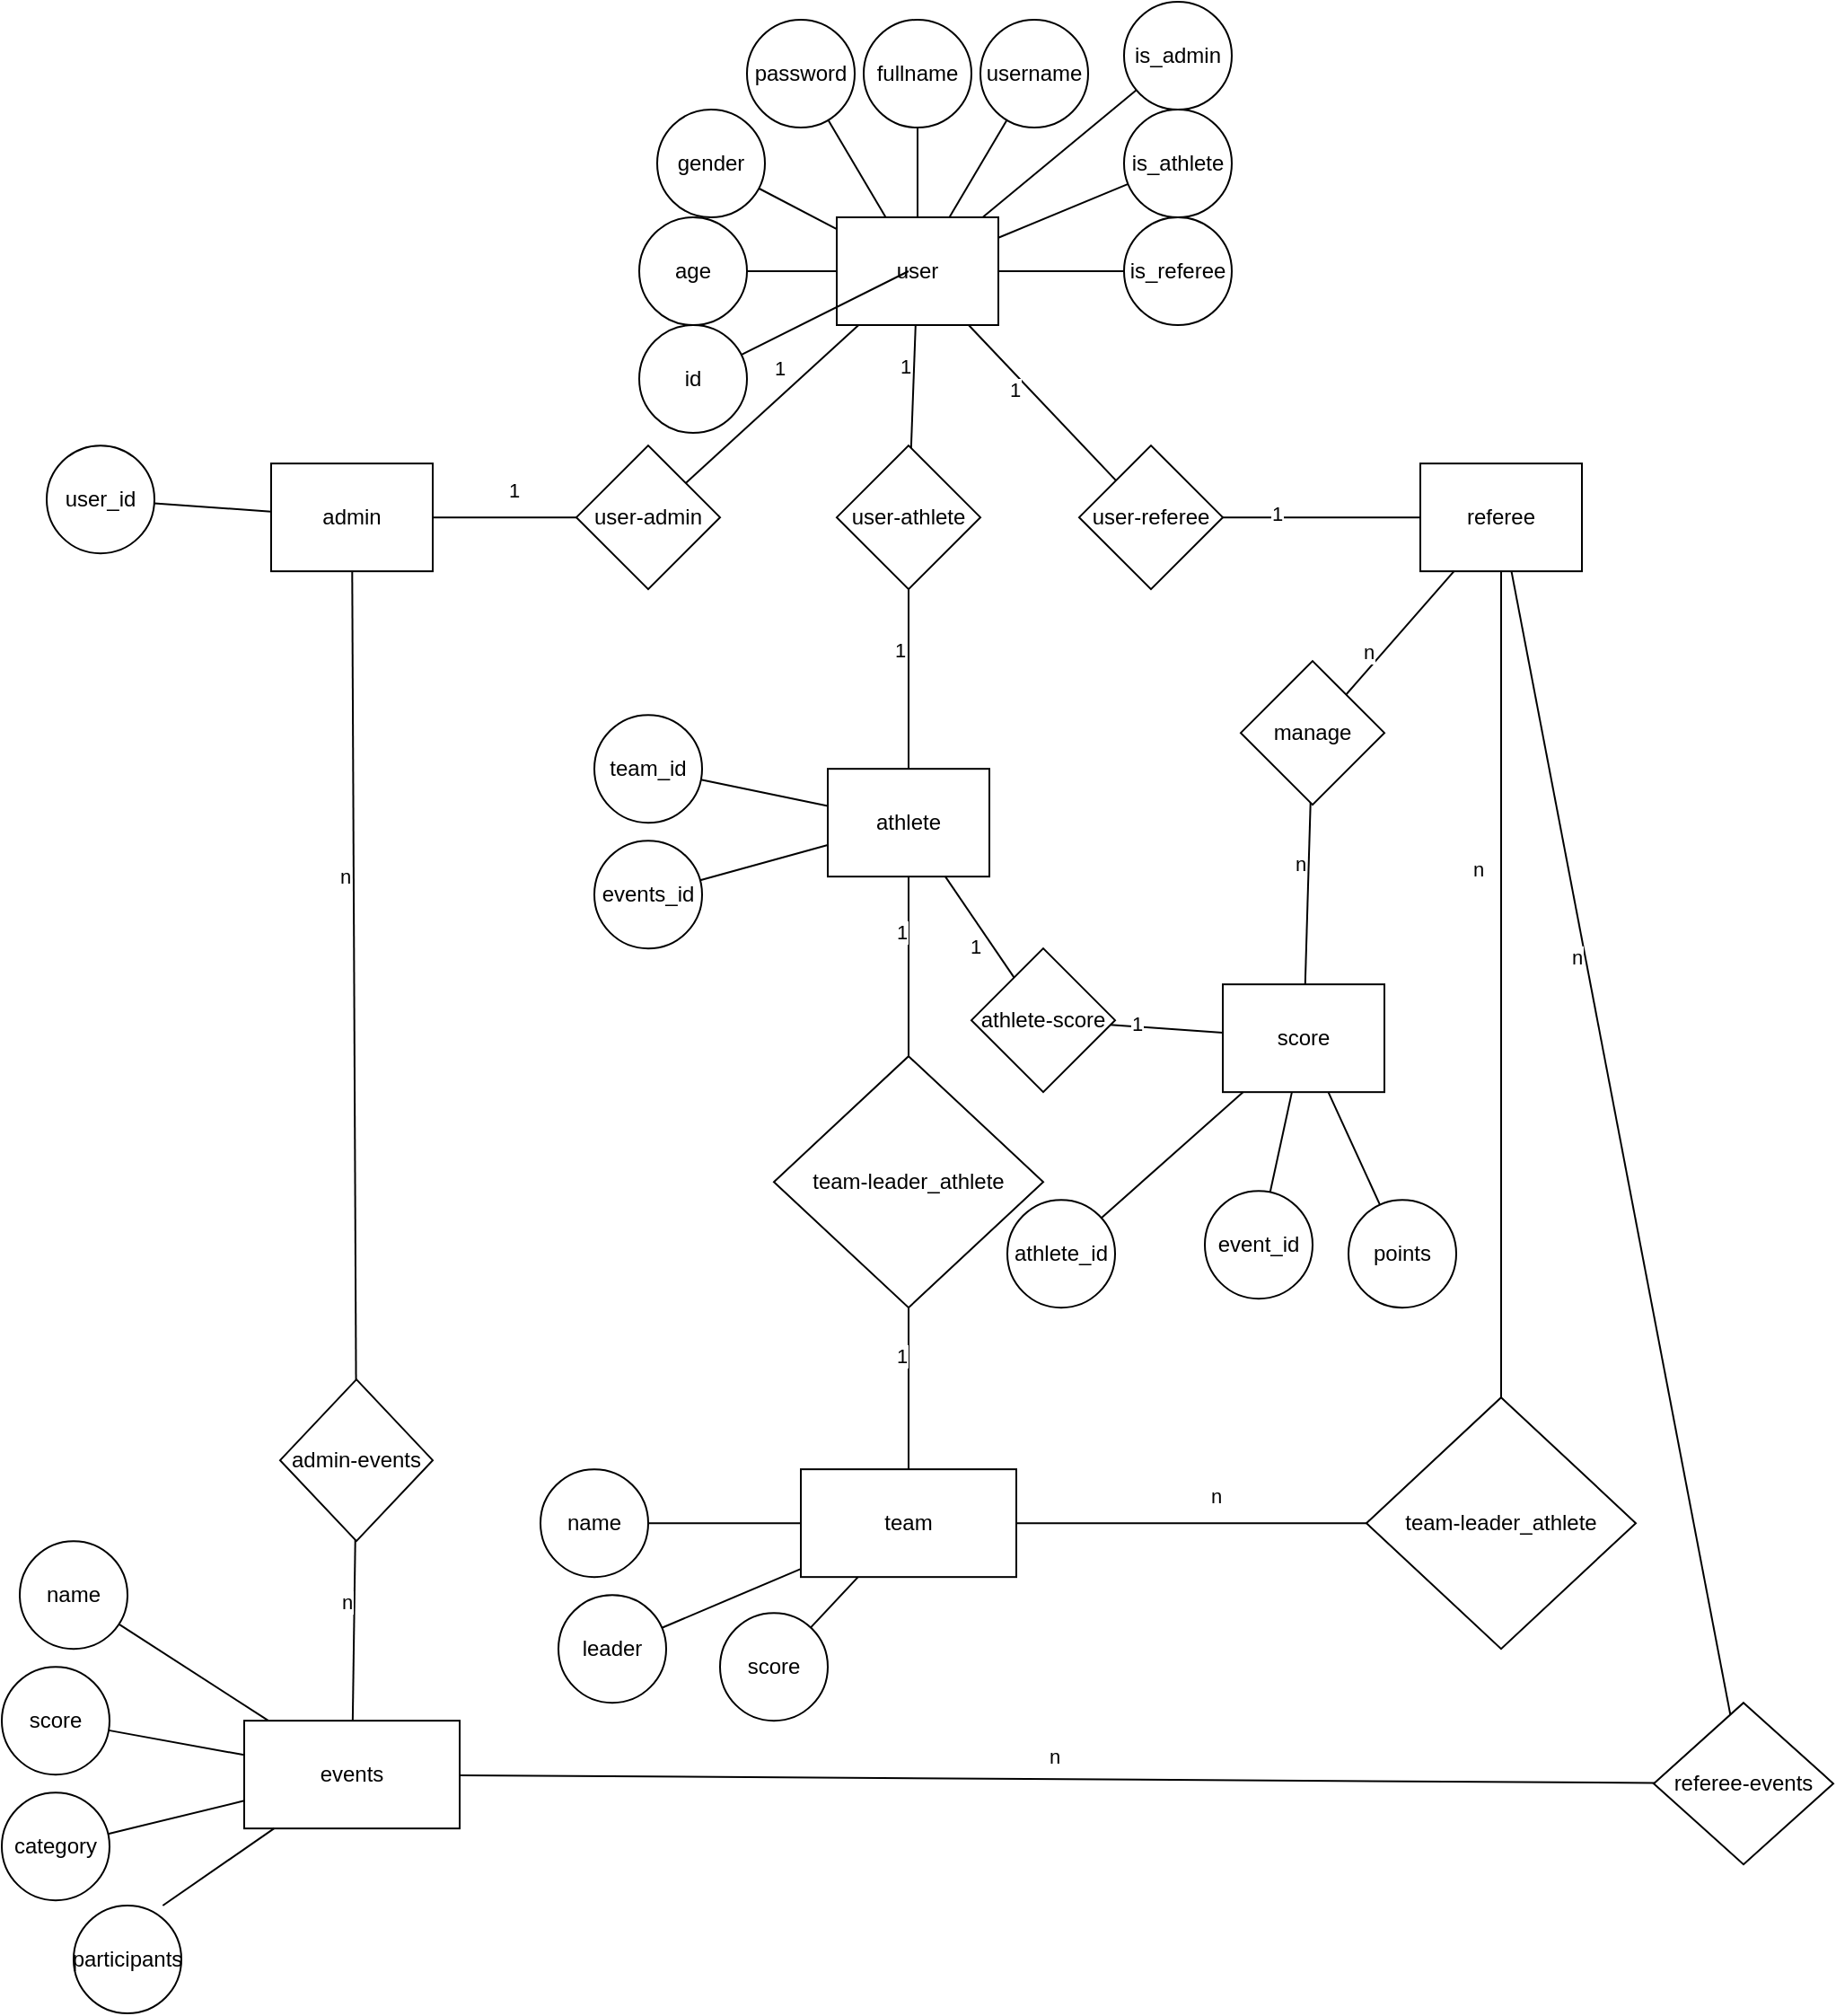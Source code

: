 <mxfile version="21.5.2" type="github">
  <diagram name="Page-1" id="KzcnZLSPdGOEkf5oqTcm">
    <mxGraphModel dx="3081" dy="2314" grid="1" gridSize="10" guides="1" tooltips="1" connect="1" arrows="1" fold="1" page="1" pageScale="1" pageWidth="850" pageHeight="1100" math="0" shadow="0">
      <root>
        <mxCell id="0" />
        <mxCell id="1" parent="0" />
        <mxCell id="fyYMvwpkRdlNFIZJBokY-1" value="user" style="rounded=0;whiteSpace=wrap;html=1;" vertex="1" parent="1">
          <mxGeometry x="10" y="70" width="90" height="60" as="geometry" />
        </mxCell>
        <mxCell id="fyYMvwpkRdlNFIZJBokY-2" value="is_admin" style="ellipse;whiteSpace=wrap;html=1;aspect=fixed;" vertex="1" parent="1">
          <mxGeometry x="170" y="-50" width="60" height="60" as="geometry" />
        </mxCell>
        <mxCell id="fyYMvwpkRdlNFIZJBokY-3" value="" style="endArrow=none;html=1;rounded=0;" edge="1" parent="1" source="fyYMvwpkRdlNFIZJBokY-1" target="fyYMvwpkRdlNFIZJBokY-2">
          <mxGeometry width="50" height="50" relative="1" as="geometry">
            <mxPoint x="230" y="230" as="sourcePoint" />
            <mxPoint x="280" y="180" as="targetPoint" />
          </mxGeometry>
        </mxCell>
        <mxCell id="fyYMvwpkRdlNFIZJBokY-4" value="is_athlete" style="ellipse;whiteSpace=wrap;html=1;aspect=fixed;" vertex="1" parent="1">
          <mxGeometry x="170" y="10" width="60" height="60" as="geometry" />
        </mxCell>
        <mxCell id="fyYMvwpkRdlNFIZJBokY-5" value="is_referee" style="ellipse;whiteSpace=wrap;html=1;aspect=fixed;" vertex="1" parent="1">
          <mxGeometry x="170" y="70" width="60" height="60" as="geometry" />
        </mxCell>
        <mxCell id="fyYMvwpkRdlNFIZJBokY-6" value="" style="endArrow=none;html=1;rounded=0;" edge="1" parent="1" source="fyYMvwpkRdlNFIZJBokY-1" target="fyYMvwpkRdlNFIZJBokY-4">
          <mxGeometry width="50" height="50" relative="1" as="geometry">
            <mxPoint x="230" y="230" as="sourcePoint" />
            <mxPoint x="280" y="180" as="targetPoint" />
          </mxGeometry>
        </mxCell>
        <mxCell id="fyYMvwpkRdlNFIZJBokY-7" value="" style="endArrow=none;html=1;rounded=0;" edge="1" parent="1" source="fyYMvwpkRdlNFIZJBokY-1" target="fyYMvwpkRdlNFIZJBokY-5">
          <mxGeometry width="50" height="50" relative="1" as="geometry">
            <mxPoint x="240" y="240" as="sourcePoint" />
            <mxPoint x="290" y="190" as="targetPoint" />
          </mxGeometry>
        </mxCell>
        <mxCell id="fyYMvwpkRdlNFIZJBokY-9" value="username" style="ellipse;whiteSpace=wrap;html=1;aspect=fixed;" vertex="1" parent="1">
          <mxGeometry x="90" y="-40" width="60" height="60" as="geometry" />
        </mxCell>
        <mxCell id="fyYMvwpkRdlNFIZJBokY-10" value="fullname" style="ellipse;whiteSpace=wrap;html=1;aspect=fixed;" vertex="1" parent="1">
          <mxGeometry x="25" y="-40" width="60" height="60" as="geometry" />
        </mxCell>
        <mxCell id="fyYMvwpkRdlNFIZJBokY-11" value="password" style="ellipse;whiteSpace=wrap;html=1;aspect=fixed;" vertex="1" parent="1">
          <mxGeometry x="-40" y="-40" width="60" height="60" as="geometry" />
        </mxCell>
        <mxCell id="fyYMvwpkRdlNFIZJBokY-12" value="" style="endArrow=none;html=1;rounded=0;" edge="1" parent="1" source="fyYMvwpkRdlNFIZJBokY-1" target="fyYMvwpkRdlNFIZJBokY-9">
          <mxGeometry width="50" height="50" relative="1" as="geometry">
            <mxPoint x="190" y="121" as="sourcePoint" />
            <mxPoint x="313" y="177" as="targetPoint" />
          </mxGeometry>
        </mxCell>
        <mxCell id="fyYMvwpkRdlNFIZJBokY-13" value="" style="endArrow=none;html=1;rounded=0;" edge="1" parent="1" source="fyYMvwpkRdlNFIZJBokY-1" target="fyYMvwpkRdlNFIZJBokY-10">
          <mxGeometry width="50" height="50" relative="1" as="geometry">
            <mxPoint x="176" y="130" as="sourcePoint" />
            <mxPoint x="258" y="209" as="targetPoint" />
          </mxGeometry>
        </mxCell>
        <mxCell id="fyYMvwpkRdlNFIZJBokY-14" value="" style="endArrow=none;html=1;rounded=0;" edge="1" parent="1" source="fyYMvwpkRdlNFIZJBokY-1" target="fyYMvwpkRdlNFIZJBokY-11">
          <mxGeometry width="50" height="50" relative="1" as="geometry">
            <mxPoint x="186" y="140" as="sourcePoint" />
            <mxPoint x="311" y="297" as="targetPoint" />
          </mxGeometry>
        </mxCell>
        <mxCell id="fyYMvwpkRdlNFIZJBokY-15" value="user-admin" style="rhombus;whiteSpace=wrap;html=1;" vertex="1" parent="1">
          <mxGeometry x="-135" y="197.08" width="80" height="80" as="geometry" />
        </mxCell>
        <mxCell id="fyYMvwpkRdlNFIZJBokY-16" value="user-athlete" style="rhombus;whiteSpace=wrap;html=1;" vertex="1" parent="1">
          <mxGeometry x="10" y="197.08" width="80" height="80" as="geometry" />
        </mxCell>
        <mxCell id="fyYMvwpkRdlNFIZJBokY-17" value="user-referee" style="rhombus;whiteSpace=wrap;html=1;" vertex="1" parent="1">
          <mxGeometry x="145" y="197.08" width="80" height="80" as="geometry" />
        </mxCell>
        <mxCell id="fyYMvwpkRdlNFIZJBokY-18" value="" style="endArrow=none;html=1;rounded=0;" edge="1" parent="1" source="fyYMvwpkRdlNFIZJBokY-15" target="fyYMvwpkRdlNFIZJBokY-1">
          <mxGeometry width="50" height="50" relative="1" as="geometry">
            <mxPoint x="-30" y="230" as="sourcePoint" />
            <mxPoint x="20" y="180" as="targetPoint" />
          </mxGeometry>
        </mxCell>
        <mxCell id="fyYMvwpkRdlNFIZJBokY-21" value="1" style="edgeLabel;html=1;align=center;verticalAlign=middle;resizable=0;points=[];" vertex="1" connectable="0" parent="fyYMvwpkRdlNFIZJBokY-18">
          <mxGeometry x="0.145" y="3" relative="1" as="geometry">
            <mxPoint x="-1" y="-12" as="offset" />
          </mxGeometry>
        </mxCell>
        <mxCell id="fyYMvwpkRdlNFIZJBokY-19" value="" style="endArrow=none;html=1;rounded=0;" edge="1" parent="1" source="fyYMvwpkRdlNFIZJBokY-16" target="fyYMvwpkRdlNFIZJBokY-1">
          <mxGeometry width="50" height="50" relative="1" as="geometry">
            <mxPoint x="-30" y="210" as="sourcePoint" />
            <mxPoint x="36" y="140" as="targetPoint" />
          </mxGeometry>
        </mxCell>
        <mxCell id="fyYMvwpkRdlNFIZJBokY-23" value="1" style="edgeLabel;html=1;align=center;verticalAlign=middle;resizable=0;points=[];" vertex="1" connectable="0" parent="fyYMvwpkRdlNFIZJBokY-19">
          <mxGeometry x="0.324" y="-2" relative="1" as="geometry">
            <mxPoint x="-7" as="offset" />
          </mxGeometry>
        </mxCell>
        <mxCell id="fyYMvwpkRdlNFIZJBokY-20" value="" style="endArrow=none;html=1;rounded=0;" edge="1" parent="1" source="fyYMvwpkRdlNFIZJBokY-17" target="fyYMvwpkRdlNFIZJBokY-1">
          <mxGeometry width="50" height="50" relative="1" as="geometry">
            <mxPoint x="-20" y="220" as="sourcePoint" />
            <mxPoint x="46" y="150" as="targetPoint" />
          </mxGeometry>
        </mxCell>
        <mxCell id="fyYMvwpkRdlNFIZJBokY-25" value="1" style="edgeLabel;html=1;align=center;verticalAlign=middle;resizable=0;points=[];" vertex="1" connectable="0" parent="fyYMvwpkRdlNFIZJBokY-20">
          <mxGeometry x="0.262" y="1" relative="1" as="geometry">
            <mxPoint x="-4" y="3" as="offset" />
          </mxGeometry>
        </mxCell>
        <mxCell id="fyYMvwpkRdlNFIZJBokY-27" value="gender" style="ellipse;whiteSpace=wrap;html=1;aspect=fixed;" vertex="1" parent="1">
          <mxGeometry x="-90" y="10" width="60" height="60" as="geometry" />
        </mxCell>
        <mxCell id="fyYMvwpkRdlNFIZJBokY-28" value="" style="endArrow=none;html=1;rounded=0;" edge="1" parent="1" source="fyYMvwpkRdlNFIZJBokY-1" target="fyYMvwpkRdlNFIZJBokY-27">
          <mxGeometry width="50" height="50" relative="1" as="geometry">
            <mxPoint x="47" y="80" as="sourcePoint" />
            <mxPoint x="15" y="26" as="targetPoint" />
          </mxGeometry>
        </mxCell>
        <mxCell id="fyYMvwpkRdlNFIZJBokY-29" value="age" style="ellipse;whiteSpace=wrap;html=1;aspect=fixed;" vertex="1" parent="1">
          <mxGeometry x="-100" y="70" width="60" height="60" as="geometry" />
        </mxCell>
        <mxCell id="fyYMvwpkRdlNFIZJBokY-30" value="" style="endArrow=none;html=1;rounded=0;" edge="1" parent="1" source="fyYMvwpkRdlNFIZJBokY-1" target="fyYMvwpkRdlNFIZJBokY-29">
          <mxGeometry width="50" height="50" relative="1" as="geometry">
            <mxPoint x="20" y="87" as="sourcePoint" />
            <mxPoint x="-23" y="64" as="targetPoint" />
          </mxGeometry>
        </mxCell>
        <mxCell id="fyYMvwpkRdlNFIZJBokY-32" value="admin" style="rounded=0;whiteSpace=wrap;html=1;" vertex="1" parent="1">
          <mxGeometry x="-305" y="207.08" width="90" height="60" as="geometry" />
        </mxCell>
        <mxCell id="fyYMvwpkRdlNFIZJBokY-36" value="athlete" style="rounded=0;whiteSpace=wrap;html=1;" vertex="1" parent="1">
          <mxGeometry x="5" y="377.08" width="90" height="60" as="geometry" />
        </mxCell>
        <mxCell id="fyYMvwpkRdlNFIZJBokY-37" value="referee" style="rounded=0;whiteSpace=wrap;html=1;" vertex="1" parent="1">
          <mxGeometry x="335" y="207.08" width="90" height="60" as="geometry" />
        </mxCell>
        <mxCell id="fyYMvwpkRdlNFIZJBokY-38" value="" style="endArrow=none;html=1;rounded=0;" edge="1" parent="1" source="fyYMvwpkRdlNFIZJBokY-32" target="fyYMvwpkRdlNFIZJBokY-15">
          <mxGeometry width="50" height="50" relative="1" as="geometry">
            <mxPoint x="-65" y="227.08" as="sourcePoint" />
            <mxPoint x="31" y="127.08" as="targetPoint" />
          </mxGeometry>
        </mxCell>
        <mxCell id="fyYMvwpkRdlNFIZJBokY-39" value="1" style="edgeLabel;html=1;align=center;verticalAlign=middle;resizable=0;points=[];" vertex="1" connectable="0" parent="fyYMvwpkRdlNFIZJBokY-38">
          <mxGeometry x="0.145" y="3" relative="1" as="geometry">
            <mxPoint x="-1" y="-12" as="offset" />
          </mxGeometry>
        </mxCell>
        <mxCell id="fyYMvwpkRdlNFIZJBokY-40" value="" style="endArrow=none;html=1;rounded=0;" edge="1" parent="1" source="fyYMvwpkRdlNFIZJBokY-36" target="fyYMvwpkRdlNFIZJBokY-16">
          <mxGeometry width="50" height="50" relative="1" as="geometry">
            <mxPoint x="49.76" y="397.08" as="sourcePoint" />
            <mxPoint x="49.76" y="317.08" as="targetPoint" />
          </mxGeometry>
        </mxCell>
        <mxCell id="fyYMvwpkRdlNFIZJBokY-41" value="1" style="edgeLabel;html=1;align=center;verticalAlign=middle;resizable=0;points=[];" vertex="1" connectable="0" parent="fyYMvwpkRdlNFIZJBokY-40">
          <mxGeometry x="0.324" y="-2" relative="1" as="geometry">
            <mxPoint x="-7" as="offset" />
          </mxGeometry>
        </mxCell>
        <mxCell id="fyYMvwpkRdlNFIZJBokY-42" value="" style="endArrow=none;html=1;rounded=0;" edge="1" parent="1" source="fyYMvwpkRdlNFIZJBokY-37" target="fyYMvwpkRdlNFIZJBokY-17">
          <mxGeometry width="50" height="50" relative="1" as="geometry">
            <mxPoint x="-20" y="327.08" as="sourcePoint" />
            <mxPoint x="40" y="267.08" as="targetPoint" />
          </mxGeometry>
        </mxCell>
        <mxCell id="fyYMvwpkRdlNFIZJBokY-43" value="1" style="edgeLabel;html=1;align=center;verticalAlign=middle;resizable=0;points=[];" vertex="1" connectable="0" parent="fyYMvwpkRdlNFIZJBokY-42">
          <mxGeometry x="0.324" y="-2" relative="1" as="geometry">
            <mxPoint x="-7" as="offset" />
          </mxGeometry>
        </mxCell>
        <mxCell id="fyYMvwpkRdlNFIZJBokY-55" value="team" style="rounded=0;whiteSpace=wrap;html=1;" vertex="1" parent="1">
          <mxGeometry x="-10" y="767.08" width="120" height="60" as="geometry" />
        </mxCell>
        <mxCell id="fyYMvwpkRdlNFIZJBokY-58" value="team-leader_athlete" style="rhombus;whiteSpace=wrap;html=1;" vertex="1" parent="1">
          <mxGeometry x="-25" y="537.08" width="150" height="140" as="geometry" />
        </mxCell>
        <mxCell id="fyYMvwpkRdlNFIZJBokY-59" value="" style="endArrow=none;html=1;rounded=0;" edge="1" parent="1" source="fyYMvwpkRdlNFIZJBokY-58" target="fyYMvwpkRdlNFIZJBokY-36">
          <mxGeometry width="50" height="50" relative="1" as="geometry">
            <mxPoint x="-155" y="227.08" as="sourcePoint" />
            <mxPoint x="-99" y="127.08" as="targetPoint" />
          </mxGeometry>
        </mxCell>
        <mxCell id="fyYMvwpkRdlNFIZJBokY-60" value="1" style="edgeLabel;html=1;align=center;verticalAlign=middle;resizable=0;points=[];" vertex="1" connectable="0" parent="fyYMvwpkRdlNFIZJBokY-59">
          <mxGeometry x="0.145" y="3" relative="1" as="geometry">
            <mxPoint x="-1" y="-12" as="offset" />
          </mxGeometry>
        </mxCell>
        <mxCell id="fyYMvwpkRdlNFIZJBokY-61" value="" style="endArrow=none;html=1;rounded=0;" edge="1" parent="1" target="fyYMvwpkRdlNFIZJBokY-58" source="fyYMvwpkRdlNFIZJBokY-55">
          <mxGeometry width="50" height="50" relative="1" as="geometry">
            <mxPoint x="-335" y="247.08" as="sourcePoint" />
            <mxPoint x="-89" y="137.08" as="targetPoint" />
          </mxGeometry>
        </mxCell>
        <mxCell id="fyYMvwpkRdlNFIZJBokY-62" value="1" style="edgeLabel;html=1;align=center;verticalAlign=middle;resizable=0;points=[];" vertex="1" connectable="0" parent="fyYMvwpkRdlNFIZJBokY-61">
          <mxGeometry x="0.145" y="3" relative="1" as="geometry">
            <mxPoint x="-1" y="-12" as="offset" />
          </mxGeometry>
        </mxCell>
        <mxCell id="fyYMvwpkRdlNFIZJBokY-63" value="team-leader_athlete" style="rhombus;whiteSpace=wrap;html=1;" vertex="1" parent="1">
          <mxGeometry x="305" y="727.08" width="150" height="140" as="geometry" />
        </mxCell>
        <mxCell id="fyYMvwpkRdlNFIZJBokY-64" value="" style="endArrow=none;html=1;rounded=0;" edge="1" parent="1" source="fyYMvwpkRdlNFIZJBokY-63" target="fyYMvwpkRdlNFIZJBokY-37">
          <mxGeometry width="50" height="50" relative="1" as="geometry">
            <mxPoint x="139.09" y="237.08" as="sourcePoint" />
            <mxPoint x="425" y="387.08" as="targetPoint" />
          </mxGeometry>
        </mxCell>
        <mxCell id="fyYMvwpkRdlNFIZJBokY-68" value="n" style="edgeLabel;html=1;align=center;verticalAlign=middle;resizable=0;points=[];" vertex="1" connectable="0" parent="fyYMvwpkRdlNFIZJBokY-64">
          <mxGeometry x="0.354" y="-2" relative="1" as="geometry">
            <mxPoint x="-15" y="17" as="offset" />
          </mxGeometry>
        </mxCell>
        <mxCell id="fyYMvwpkRdlNFIZJBokY-66" value="" style="endArrow=none;html=1;rounded=0;" edge="1" parent="1" target="fyYMvwpkRdlNFIZJBokY-63" source="fyYMvwpkRdlNFIZJBokY-55">
          <mxGeometry width="50" height="50" relative="1" as="geometry">
            <mxPoint x="84.999" y="807.08" as="sourcePoint" />
            <mxPoint x="205.09" y="147.08" as="targetPoint" />
          </mxGeometry>
        </mxCell>
        <mxCell id="fyYMvwpkRdlNFIZJBokY-67" value="n" style="edgeLabel;html=1;align=center;verticalAlign=middle;resizable=0;points=[];" vertex="1" connectable="0" parent="fyYMvwpkRdlNFIZJBokY-66">
          <mxGeometry x="0.145" y="3" relative="1" as="geometry">
            <mxPoint x="-1" y="-12" as="offset" />
          </mxGeometry>
        </mxCell>
        <mxCell id="fyYMvwpkRdlNFIZJBokY-70" value="admin-events" style="rhombus;whiteSpace=wrap;html=1;" vertex="1" parent="1">
          <mxGeometry x="-300" y="717.08" width="85" height="90" as="geometry" />
        </mxCell>
        <mxCell id="fyYMvwpkRdlNFIZJBokY-71" value="" style="endArrow=none;html=1;rounded=0;" edge="1" parent="1" source="fyYMvwpkRdlNFIZJBokY-70" target="fyYMvwpkRdlNFIZJBokY-32">
          <mxGeometry width="50" height="50" relative="1" as="geometry">
            <mxPoint x="-475" y="562.08" as="sourcePoint" />
            <mxPoint x="-318.421" y="337.08" as="targetPoint" />
          </mxGeometry>
        </mxCell>
        <mxCell id="fyYMvwpkRdlNFIZJBokY-72" value="n" style="edgeLabel;html=1;align=center;verticalAlign=middle;resizable=0;points=[];" vertex="1" connectable="0" parent="fyYMvwpkRdlNFIZJBokY-71">
          <mxGeometry x="0.262" y="1" relative="1" as="geometry">
            <mxPoint x="-4" y="3" as="offset" />
          </mxGeometry>
        </mxCell>
        <mxCell id="fyYMvwpkRdlNFIZJBokY-73" value="" style="endArrow=none;html=1;rounded=0;" edge="1" parent="1" target="fyYMvwpkRdlNFIZJBokY-70" source="fyYMvwpkRdlNFIZJBokY-75">
          <mxGeometry width="50" height="50" relative="1" as="geometry">
            <mxPoint x="-225" y="867.08" as="sourcePoint" />
            <mxPoint x="-280" y="772.08" as="targetPoint" />
          </mxGeometry>
        </mxCell>
        <mxCell id="fyYMvwpkRdlNFIZJBokY-74" value="n" style="edgeLabel;html=1;align=center;verticalAlign=middle;resizable=0;points=[];" vertex="1" connectable="0" parent="fyYMvwpkRdlNFIZJBokY-73">
          <mxGeometry x="0.324" y="-2" relative="1" as="geometry">
            <mxPoint x="-7" as="offset" />
          </mxGeometry>
        </mxCell>
        <mxCell id="fyYMvwpkRdlNFIZJBokY-75" value="events" style="rounded=0;whiteSpace=wrap;html=1;" vertex="1" parent="1">
          <mxGeometry x="-320" y="907.08" width="120" height="60" as="geometry" />
        </mxCell>
        <mxCell id="fyYMvwpkRdlNFIZJBokY-80" value="referee-events" style="rhombus;whiteSpace=wrap;html=1;" vertex="1" parent="1">
          <mxGeometry x="465" y="897.08" width="100" height="90" as="geometry" />
        </mxCell>
        <mxCell id="fyYMvwpkRdlNFIZJBokY-81" value="n" style="endArrow=none;html=1;rounded=0;" edge="1" parent="1" source="fyYMvwpkRdlNFIZJBokY-75" target="fyYMvwpkRdlNFIZJBokY-80">
          <mxGeometry x="-0.007" y="13" width="50" height="50" relative="1" as="geometry">
            <mxPoint x="75" y="857.08" as="sourcePoint" />
            <mxPoint x="125" y="807.08" as="targetPoint" />
            <mxPoint as="offset" />
          </mxGeometry>
        </mxCell>
        <mxCell id="fyYMvwpkRdlNFIZJBokY-82" value="" style="endArrow=none;html=1;rounded=0;" edge="1" parent="1" source="fyYMvwpkRdlNFIZJBokY-80" target="fyYMvwpkRdlNFIZJBokY-37">
          <mxGeometry width="50" height="50" relative="1" as="geometry">
            <mxPoint x="560" y="247.08" as="sourcePoint" />
            <mxPoint x="450" y="247.08" as="targetPoint" />
          </mxGeometry>
        </mxCell>
        <mxCell id="fyYMvwpkRdlNFIZJBokY-83" value="n" style="edgeLabel;html=1;align=center;verticalAlign=middle;resizable=0;points=[];" vertex="1" connectable="0" parent="fyYMvwpkRdlNFIZJBokY-82">
          <mxGeometry x="0.324" y="-2" relative="1" as="geometry">
            <mxPoint x="-7" as="offset" />
          </mxGeometry>
        </mxCell>
        <mxCell id="fyYMvwpkRdlNFIZJBokY-85" value="score" style="rounded=0;whiteSpace=wrap;html=1;" vertex="1" parent="1">
          <mxGeometry x="225" y="497.08" width="90" height="60" as="geometry" />
        </mxCell>
        <mxCell id="fyYMvwpkRdlNFIZJBokY-86" value="team_id" style="ellipse;whiteSpace=wrap;html=1;aspect=fixed;" vertex="1" parent="1">
          <mxGeometry x="-125" y="347.08" width="60" height="60" as="geometry" />
        </mxCell>
        <mxCell id="fyYMvwpkRdlNFIZJBokY-87" value="" style="endArrow=none;html=1;rounded=0;" edge="1" parent="1" target="fyYMvwpkRdlNFIZJBokY-86" source="fyYMvwpkRdlNFIZJBokY-36">
          <mxGeometry width="50" height="50" relative="1" as="geometry">
            <mxPoint x="-115" y="97.08" as="sourcePoint" />
            <mxPoint x="-148" y="61.08" as="targetPoint" />
          </mxGeometry>
        </mxCell>
        <mxCell id="fyYMvwpkRdlNFIZJBokY-88" value="events_id" style="ellipse;whiteSpace=wrap;html=1;aspect=fixed;" vertex="1" parent="1">
          <mxGeometry x="-125" y="417.08" width="60" height="60" as="geometry" />
        </mxCell>
        <mxCell id="fyYMvwpkRdlNFIZJBokY-89" value="" style="endArrow=none;html=1;rounded=0;" edge="1" parent="1" target="fyYMvwpkRdlNFIZJBokY-88" source="fyYMvwpkRdlNFIZJBokY-36">
          <mxGeometry width="50" height="50" relative="1" as="geometry">
            <mxPoint x="-75" y="497.08" as="sourcePoint" />
            <mxPoint x="-108" y="461.08" as="targetPoint" />
          </mxGeometry>
        </mxCell>
        <mxCell id="fyYMvwpkRdlNFIZJBokY-91" value="category" style="ellipse;whiteSpace=wrap;html=1;aspect=fixed;" vertex="1" parent="1">
          <mxGeometry x="-455" y="947.08" width="60" height="60" as="geometry" />
        </mxCell>
        <mxCell id="fyYMvwpkRdlNFIZJBokY-92" value="" style="endArrow=none;html=1;rounded=0;" edge="1" parent="1" target="fyYMvwpkRdlNFIZJBokY-91" source="fyYMvwpkRdlNFIZJBokY-75">
          <mxGeometry width="50" height="50" relative="1" as="geometry">
            <mxPoint x="-335" y="914.08" as="sourcePoint" />
            <mxPoint x="-448" y="956.08" as="targetPoint" />
          </mxGeometry>
        </mxCell>
        <mxCell id="fyYMvwpkRdlNFIZJBokY-93" value="score" style="ellipse;whiteSpace=wrap;html=1;aspect=fixed;" vertex="1" parent="1">
          <mxGeometry x="-455" y="877.08" width="60" height="60" as="geometry" />
        </mxCell>
        <mxCell id="fyYMvwpkRdlNFIZJBokY-94" value="" style="endArrow=none;html=1;rounded=0;" edge="1" parent="1" target="fyYMvwpkRdlNFIZJBokY-93" source="fyYMvwpkRdlNFIZJBokY-75">
          <mxGeometry width="50" height="50" relative="1" as="geometry">
            <mxPoint x="-310" y="949.08" as="sourcePoint" />
            <mxPoint x="-438" y="966.08" as="targetPoint" />
          </mxGeometry>
        </mxCell>
        <mxCell id="fyYMvwpkRdlNFIZJBokY-95" value="name" style="ellipse;whiteSpace=wrap;html=1;aspect=fixed;" vertex="1" parent="1">
          <mxGeometry x="-445" y="807.08" width="60" height="60" as="geometry" />
        </mxCell>
        <mxCell id="fyYMvwpkRdlNFIZJBokY-96" value="" style="endArrow=none;html=1;rounded=0;" edge="1" parent="1" target="fyYMvwpkRdlNFIZJBokY-95" source="fyYMvwpkRdlNFIZJBokY-75">
          <mxGeometry width="50" height="50" relative="1" as="geometry">
            <mxPoint x="-300" y="959.08" as="sourcePoint" />
            <mxPoint x="-428" y="976.08" as="targetPoint" />
          </mxGeometry>
        </mxCell>
        <mxCell id="fyYMvwpkRdlNFIZJBokY-97" value="participants" style="ellipse;whiteSpace=wrap;html=1;aspect=fixed;" vertex="1" parent="1">
          <mxGeometry x="-415" y="1010" width="60" height="60" as="geometry" />
        </mxCell>
        <mxCell id="fyYMvwpkRdlNFIZJBokY-98" value="" style="endArrow=none;html=1;rounded=0;" edge="1" parent="1" source="fyYMvwpkRdlNFIZJBokY-75">
          <mxGeometry width="50" height="50" relative="1" as="geometry">
            <mxPoint x="-305.0" y="1006.563" as="sourcePoint" />
            <mxPoint x="-365.334" y="1010.004" as="targetPoint" />
          </mxGeometry>
        </mxCell>
        <mxCell id="fyYMvwpkRdlNFIZJBokY-99" value="name" style="ellipse;whiteSpace=wrap;html=1;aspect=fixed;" vertex="1" parent="1">
          <mxGeometry x="-155" y="767.08" width="60" height="60" as="geometry" />
        </mxCell>
        <mxCell id="fyYMvwpkRdlNFIZJBokY-100" value="" style="endArrow=none;html=1;rounded=0;" edge="1" parent="1" target="fyYMvwpkRdlNFIZJBokY-99" source="fyYMvwpkRdlNFIZJBokY-55">
          <mxGeometry width="50" height="50" relative="1" as="geometry">
            <mxPoint x="25" y="807.076" as="sourcePoint" />
            <mxPoint x="-198" y="872.93" as="targetPoint" />
          </mxGeometry>
        </mxCell>
        <mxCell id="fyYMvwpkRdlNFIZJBokY-101" value="leader" style="ellipse;whiteSpace=wrap;html=1;aspect=fixed;" vertex="1" parent="1">
          <mxGeometry x="-145" y="837.08" width="60" height="60" as="geometry" />
        </mxCell>
        <mxCell id="fyYMvwpkRdlNFIZJBokY-102" value="" style="endArrow=none;html=1;rounded=0;" edge="1" parent="1" target="fyYMvwpkRdlNFIZJBokY-101" source="fyYMvwpkRdlNFIZJBokY-55">
          <mxGeometry width="50" height="50" relative="1" as="geometry">
            <mxPoint y="807.08" as="sourcePoint" />
            <mxPoint x="-188" y="882.93" as="targetPoint" />
          </mxGeometry>
        </mxCell>
        <mxCell id="fyYMvwpkRdlNFIZJBokY-103" value="score" style="ellipse;whiteSpace=wrap;html=1;aspect=fixed;" vertex="1" parent="1">
          <mxGeometry x="-55" y="847.08" width="60" height="60" as="geometry" />
        </mxCell>
        <mxCell id="fyYMvwpkRdlNFIZJBokY-104" value="" style="endArrow=none;html=1;rounded=0;" edge="1" parent="1" target="fyYMvwpkRdlNFIZJBokY-103" source="fyYMvwpkRdlNFIZJBokY-55">
          <mxGeometry width="50" height="50" relative="1" as="geometry">
            <mxPoint x="57.5" y="887.08" as="sourcePoint" />
            <mxPoint x="-130.5" y="962.93" as="targetPoint" />
          </mxGeometry>
        </mxCell>
        <mxCell id="fyYMvwpkRdlNFIZJBokY-106" value="user_id" style="ellipse;whiteSpace=wrap;html=1;aspect=fixed;" vertex="1" parent="1">
          <mxGeometry x="-430" y="197.08" width="60" height="60" as="geometry" />
        </mxCell>
        <mxCell id="fyYMvwpkRdlNFIZJBokY-107" value="" style="endArrow=none;html=1;rounded=0;" edge="1" parent="1" target="fyYMvwpkRdlNFIZJBokY-106" source="fyYMvwpkRdlNFIZJBokY-32">
          <mxGeometry width="50" height="50" relative="1" as="geometry">
            <mxPoint x="-285" y="227.08" as="sourcePoint" />
            <mxPoint x="-473" y="302.93" as="targetPoint" />
          </mxGeometry>
        </mxCell>
        <mxCell id="fyYMvwpkRdlNFIZJBokY-108" value="id" style="ellipse;whiteSpace=wrap;html=1;aspect=fixed;" vertex="1" parent="1">
          <mxGeometry x="-100" y="130" width="60" height="60" as="geometry" />
        </mxCell>
        <mxCell id="fyYMvwpkRdlNFIZJBokY-109" value="" style="endArrow=none;html=1;rounded=0;exitX=0.444;exitY=0.5;exitDx=0;exitDy=0;exitPerimeter=0;" edge="1" parent="1" target="fyYMvwpkRdlNFIZJBokY-108" source="fyYMvwpkRdlNFIZJBokY-1">
          <mxGeometry width="50" height="50" relative="1" as="geometry">
            <mxPoint x="25" y="129.996" as="sourcePoint" />
            <mxPoint x="-38" y="129.48" as="targetPoint" />
          </mxGeometry>
        </mxCell>
        <mxCell id="fyYMvwpkRdlNFIZJBokY-110" value="manage" style="rhombus;whiteSpace=wrap;html=1;" vertex="1" parent="1">
          <mxGeometry x="235" y="317.08" width="80" height="80" as="geometry" />
        </mxCell>
        <mxCell id="fyYMvwpkRdlNFIZJBokY-111" value="" style="endArrow=none;html=1;rounded=0;" edge="1" parent="1" source="fyYMvwpkRdlNFIZJBokY-37" target="fyYMvwpkRdlNFIZJBokY-110">
          <mxGeometry width="50" height="50" relative="1" as="geometry">
            <mxPoint x="345" y="247.08" as="sourcePoint" />
            <mxPoint x="235" y="247.08" as="targetPoint" />
          </mxGeometry>
        </mxCell>
        <mxCell id="fyYMvwpkRdlNFIZJBokY-112" value="n" style="edgeLabel;html=1;align=center;verticalAlign=middle;resizable=0;points=[];" vertex="1" connectable="0" parent="fyYMvwpkRdlNFIZJBokY-111">
          <mxGeometry x="0.324" y="-2" relative="1" as="geometry">
            <mxPoint x="-7" as="offset" />
          </mxGeometry>
        </mxCell>
        <mxCell id="fyYMvwpkRdlNFIZJBokY-113" value="" style="endArrow=none;html=1;rounded=0;" edge="1" parent="1" source="fyYMvwpkRdlNFIZJBokY-85" target="fyYMvwpkRdlNFIZJBokY-110">
          <mxGeometry width="50" height="50" relative="1" as="geometry">
            <mxPoint x="364" y="277.08" as="sourcePoint" />
            <mxPoint x="304" y="346.08" as="targetPoint" />
          </mxGeometry>
        </mxCell>
        <mxCell id="fyYMvwpkRdlNFIZJBokY-114" value="n" style="edgeLabel;html=1;align=center;verticalAlign=middle;resizable=0;points=[];" vertex="1" connectable="0" parent="fyYMvwpkRdlNFIZJBokY-113">
          <mxGeometry x="0.324" y="-2" relative="1" as="geometry">
            <mxPoint x="-7" as="offset" />
          </mxGeometry>
        </mxCell>
        <mxCell id="fyYMvwpkRdlNFIZJBokY-115" value="athlete-score" style="rhombus;whiteSpace=wrap;html=1;" vertex="1" parent="1">
          <mxGeometry x="85" y="477.08" width="80" height="80" as="geometry" />
        </mxCell>
        <mxCell id="fyYMvwpkRdlNFIZJBokY-116" value="" style="endArrow=none;html=1;rounded=0;" edge="1" parent="1" target="fyYMvwpkRdlNFIZJBokY-115" source="fyYMvwpkRdlNFIZJBokY-36">
          <mxGeometry width="50" height="50" relative="1" as="geometry">
            <mxPoint x="-25" y="509.42" as="sourcePoint" />
            <mxPoint x="125" y="367.08" as="targetPoint" />
          </mxGeometry>
        </mxCell>
        <mxCell id="fyYMvwpkRdlNFIZJBokY-117" value="1" style="edgeLabel;html=1;align=center;verticalAlign=middle;resizable=0;points=[];" vertex="1" connectable="0" parent="fyYMvwpkRdlNFIZJBokY-116">
          <mxGeometry x="0.324" y="-2" relative="1" as="geometry">
            <mxPoint x="-7" as="offset" />
          </mxGeometry>
        </mxCell>
        <mxCell id="fyYMvwpkRdlNFIZJBokY-118" value="" style="endArrow=none;html=1;rounded=0;" edge="1" parent="1" target="fyYMvwpkRdlNFIZJBokY-115" source="fyYMvwpkRdlNFIZJBokY-85">
          <mxGeometry width="50" height="50" relative="1" as="geometry">
            <mxPoint x="161" y="617.08" as="sourcePoint" />
            <mxPoint x="194" y="466.08" as="targetPoint" />
          </mxGeometry>
        </mxCell>
        <mxCell id="fyYMvwpkRdlNFIZJBokY-119" value="1" style="edgeLabel;html=1;align=center;verticalAlign=middle;resizable=0;points=[];" vertex="1" connectable="0" parent="fyYMvwpkRdlNFIZJBokY-118">
          <mxGeometry x="0.324" y="-2" relative="1" as="geometry">
            <mxPoint x="-7" as="offset" />
          </mxGeometry>
        </mxCell>
        <mxCell id="fyYMvwpkRdlNFIZJBokY-120" value="athlete_id" style="ellipse;whiteSpace=wrap;html=1;aspect=fixed;" vertex="1" parent="1">
          <mxGeometry x="105" y="617.08" width="60" height="60" as="geometry" />
        </mxCell>
        <mxCell id="fyYMvwpkRdlNFIZJBokY-121" value="" style="endArrow=none;html=1;rounded=0;" edge="1" parent="1" target="fyYMvwpkRdlNFIZJBokY-120" source="fyYMvwpkRdlNFIZJBokY-85">
          <mxGeometry width="50" height="50" relative="1" as="geometry">
            <mxPoint x="370" y="637.08" as="sourcePoint" />
            <mxPoint x="182" y="712.93" as="targetPoint" />
          </mxGeometry>
        </mxCell>
        <mxCell id="fyYMvwpkRdlNFIZJBokY-122" value="event_id" style="ellipse;whiteSpace=wrap;html=1;aspect=fixed;" vertex="1" parent="1">
          <mxGeometry x="215" y="612.08" width="60" height="60" as="geometry" />
        </mxCell>
        <mxCell id="fyYMvwpkRdlNFIZJBokY-123" value="" style="endArrow=none;html=1;rounded=0;" edge="1" parent="1" target="fyYMvwpkRdlNFIZJBokY-122" source="fyYMvwpkRdlNFIZJBokY-85">
          <mxGeometry width="50" height="50" relative="1" as="geometry">
            <mxPoint x="276" y="567.08" as="sourcePoint" />
            <mxPoint x="192" y="722.93" as="targetPoint" />
          </mxGeometry>
        </mxCell>
        <mxCell id="fyYMvwpkRdlNFIZJBokY-124" value="points" style="ellipse;whiteSpace=wrap;html=1;aspect=fixed;" vertex="1" parent="1">
          <mxGeometry x="295" y="617.08" width="60" height="60" as="geometry" />
        </mxCell>
        <mxCell id="fyYMvwpkRdlNFIZJBokY-125" value="" style="endArrow=none;html=1;rounded=0;" edge="1" parent="1" target="fyYMvwpkRdlNFIZJBokY-124" source="fyYMvwpkRdlNFIZJBokY-85">
          <mxGeometry width="50" height="50" relative="1" as="geometry">
            <mxPoint x="371.154" y="542.08" as="sourcePoint" />
            <mxPoint x="302" y="717.93" as="targetPoint" />
          </mxGeometry>
        </mxCell>
      </root>
    </mxGraphModel>
  </diagram>
</mxfile>
